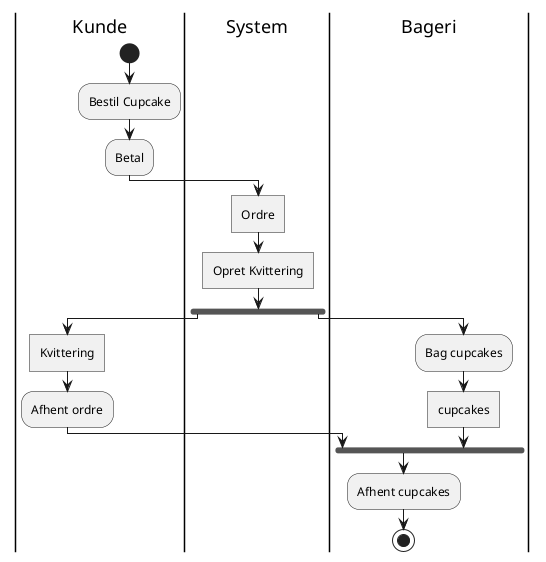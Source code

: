 @startuml
|Kunde|
start
:Bestil Cupcake;
:Betal;
|System|
:Ordre]
:Opret Kvittering]
fork
|Kunde|
:Kvittering]
:Afhent ordre;
fork again
|Bageri|
:Bag cupcakes;
:cupcakes]
end fork
:Afhent cupcakes;
stop
@enduml
